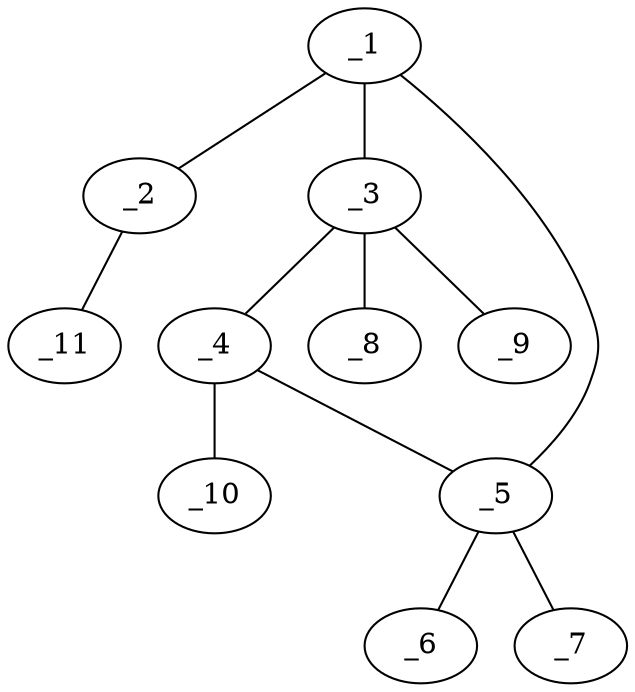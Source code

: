graph molid641831 {
	_1	 [charge=0,
		chem=1,
		symbol="C  ",
		x="3.4142",
		y="-0.4571"];
	_2	 [charge=0,
		chem=4,
		symbol="N  ",
		x="3.4142",
		y="-1.4571"];
	_1 -- _2	 [valence=2];
	_3	 [charge=0,
		chem=1,
		symbol="C  ",
		x="4.1213",
		y="0.25"];
	_1 -- _3	 [valence=1];
	_5	 [charge=0,
		chem=1,
		symbol="C  ",
		x="2.7071",
		y="0.25"];
	_1 -- _5	 [valence=1];
	_11	 [charge=0,
		chem=4,
		symbol="N  ",
		x="2.5482",
		y="-1.9571"];
	_2 -- _11	 [valence=1];
	_4	 [charge=0,
		chem=1,
		symbol="C  ",
		x="3.4142",
		y="0.9571"];
	_3 -- _4	 [valence=1];
	_8	 [charge=0,
		chem=1,
		symbol="C  ",
		x="4.8284",
		y="-0.4571"];
	_3 -- _8	 [valence=1];
	_9	 [charge=0,
		chem=1,
		symbol="C  ",
		x="4.8284",
		y="0.9571"];
	_3 -- _9	 [valence=1];
	_4 -- _5	 [valence=1];
	_10	 [charge=0,
		chem=2,
		symbol="O  ",
		x="3.4142",
		y="1.9571"];
	_4 -- _10	 [valence=2];
	_6	 [charge=0,
		chem=1,
		symbol="C  ",
		x=2,
		y="-0.4571"];
	_5 -- _6	 [valence=1];
	_7	 [charge=0,
		chem=1,
		symbol="C  ",
		x=2,
		y="0.9571"];
	_5 -- _7	 [valence=1];
}
